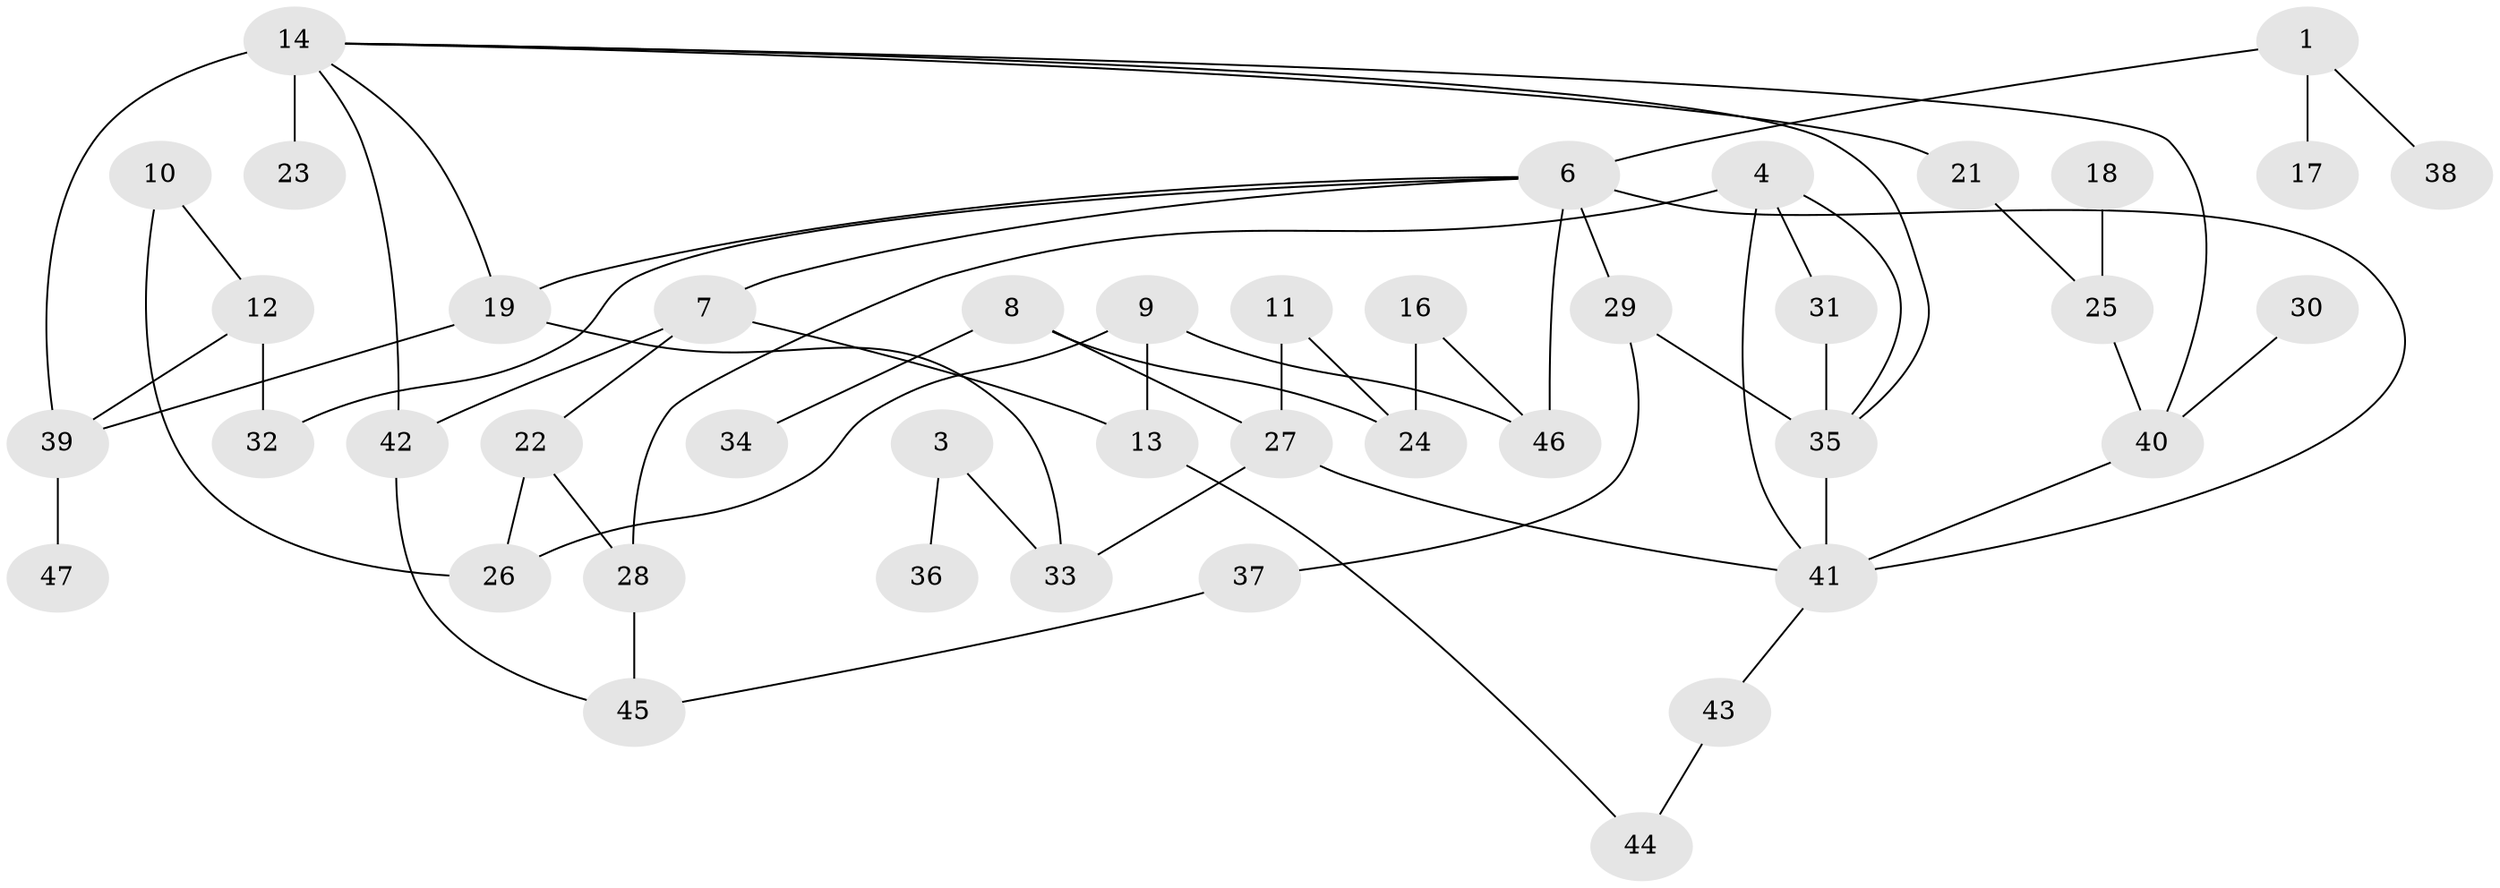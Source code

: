 // original degree distribution, {4: 0.1276595744680851, 1: 0.3191489361702128, 3: 0.20212765957446807, 5: 0.07446808510638298, 0: 0.02127659574468085, 2: 0.24468085106382978, 6: 0.010638297872340425}
// Generated by graph-tools (version 1.1) at 2025/33/03/09/25 02:33:30]
// undirected, 43 vertices, 61 edges
graph export_dot {
graph [start="1"]
  node [color=gray90,style=filled];
  1;
  3;
  4;
  6;
  7;
  8;
  9;
  10;
  11;
  12;
  13;
  14;
  16;
  17;
  18;
  19;
  21;
  22;
  23;
  24;
  25;
  26;
  27;
  28;
  29;
  30;
  31;
  32;
  33;
  34;
  35;
  36;
  37;
  38;
  39;
  40;
  41;
  42;
  43;
  44;
  45;
  46;
  47;
  1 -- 6 [weight=1.0];
  1 -- 17 [weight=1.0];
  1 -- 38 [weight=1.0];
  3 -- 33 [weight=1.0];
  3 -- 36 [weight=1.0];
  4 -- 28 [weight=1.0];
  4 -- 31 [weight=1.0];
  4 -- 35 [weight=2.0];
  4 -- 41 [weight=1.0];
  6 -- 7 [weight=1.0];
  6 -- 19 [weight=1.0];
  6 -- 29 [weight=1.0];
  6 -- 32 [weight=1.0];
  6 -- 41 [weight=2.0];
  6 -- 46 [weight=1.0];
  7 -- 13 [weight=1.0];
  7 -- 22 [weight=1.0];
  7 -- 42 [weight=1.0];
  8 -- 24 [weight=1.0];
  8 -- 27 [weight=1.0];
  8 -- 34 [weight=1.0];
  9 -- 13 [weight=1.0];
  9 -- 26 [weight=1.0];
  9 -- 46 [weight=1.0];
  10 -- 12 [weight=1.0];
  10 -- 26 [weight=1.0];
  11 -- 24 [weight=1.0];
  11 -- 27 [weight=1.0];
  12 -- 32 [weight=2.0];
  12 -- 39 [weight=1.0];
  13 -- 44 [weight=1.0];
  14 -- 19 [weight=1.0];
  14 -- 21 [weight=1.0];
  14 -- 23 [weight=5.0];
  14 -- 35 [weight=1.0];
  14 -- 39 [weight=1.0];
  14 -- 40 [weight=1.0];
  14 -- 42 [weight=1.0];
  16 -- 24 [weight=1.0];
  16 -- 46 [weight=2.0];
  18 -- 25 [weight=1.0];
  19 -- 33 [weight=1.0];
  19 -- 39 [weight=1.0];
  21 -- 25 [weight=1.0];
  22 -- 26 [weight=1.0];
  22 -- 28 [weight=1.0];
  25 -- 40 [weight=1.0];
  27 -- 33 [weight=1.0];
  27 -- 41 [weight=1.0];
  28 -- 45 [weight=1.0];
  29 -- 35 [weight=1.0];
  29 -- 37 [weight=1.0];
  30 -- 40 [weight=1.0];
  31 -- 35 [weight=3.0];
  35 -- 41 [weight=1.0];
  37 -- 45 [weight=1.0];
  39 -- 47 [weight=1.0];
  40 -- 41 [weight=1.0];
  41 -- 43 [weight=1.0];
  42 -- 45 [weight=1.0];
  43 -- 44 [weight=1.0];
}
